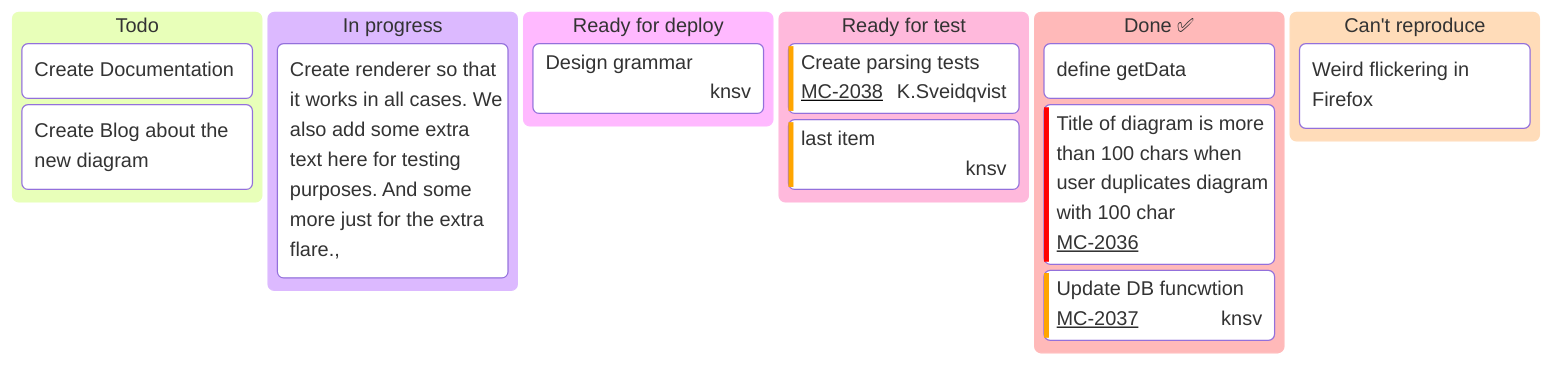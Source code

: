 ---
config:
  kanban:
    ticketBaseUrl: 'https://mermaidchart.atlassian.net/browse/#TICKET#'
---
kanban
  Todo
    [Create Documentation]
    docs[Create Blog about the new diagram]
  [In progress]
    id6[Create renderer so that it works in all cases. We also add some extra text here for testing purposes. And some more just for the extra flare.,]
  id9[Ready for deploy]
    id8[Design grammar]@{ assigned: 'knsv' }
  id10[Ready for test]
    id4[Create parsing tests]@{ ticket: MC-2038, assigned: 'K.Sveidqvist', priority: 'High' }
    id66[last item]@{ priority: 'High', assigned: 'knsv' }
  id11[Done ✅]
    id5[define getData]
    id2[Title of diagram is more than 100 chars when user duplicates diagram with 100 char]@{ ticket: MC-2036, priority: 'Very High'}
    id3[Update DB funcwtion]@{ ticket: MC-2037, assigned: knsv, priority: 'High' }

  id12[Can't reproduce]
    id3[Weird flickering in Firefox]